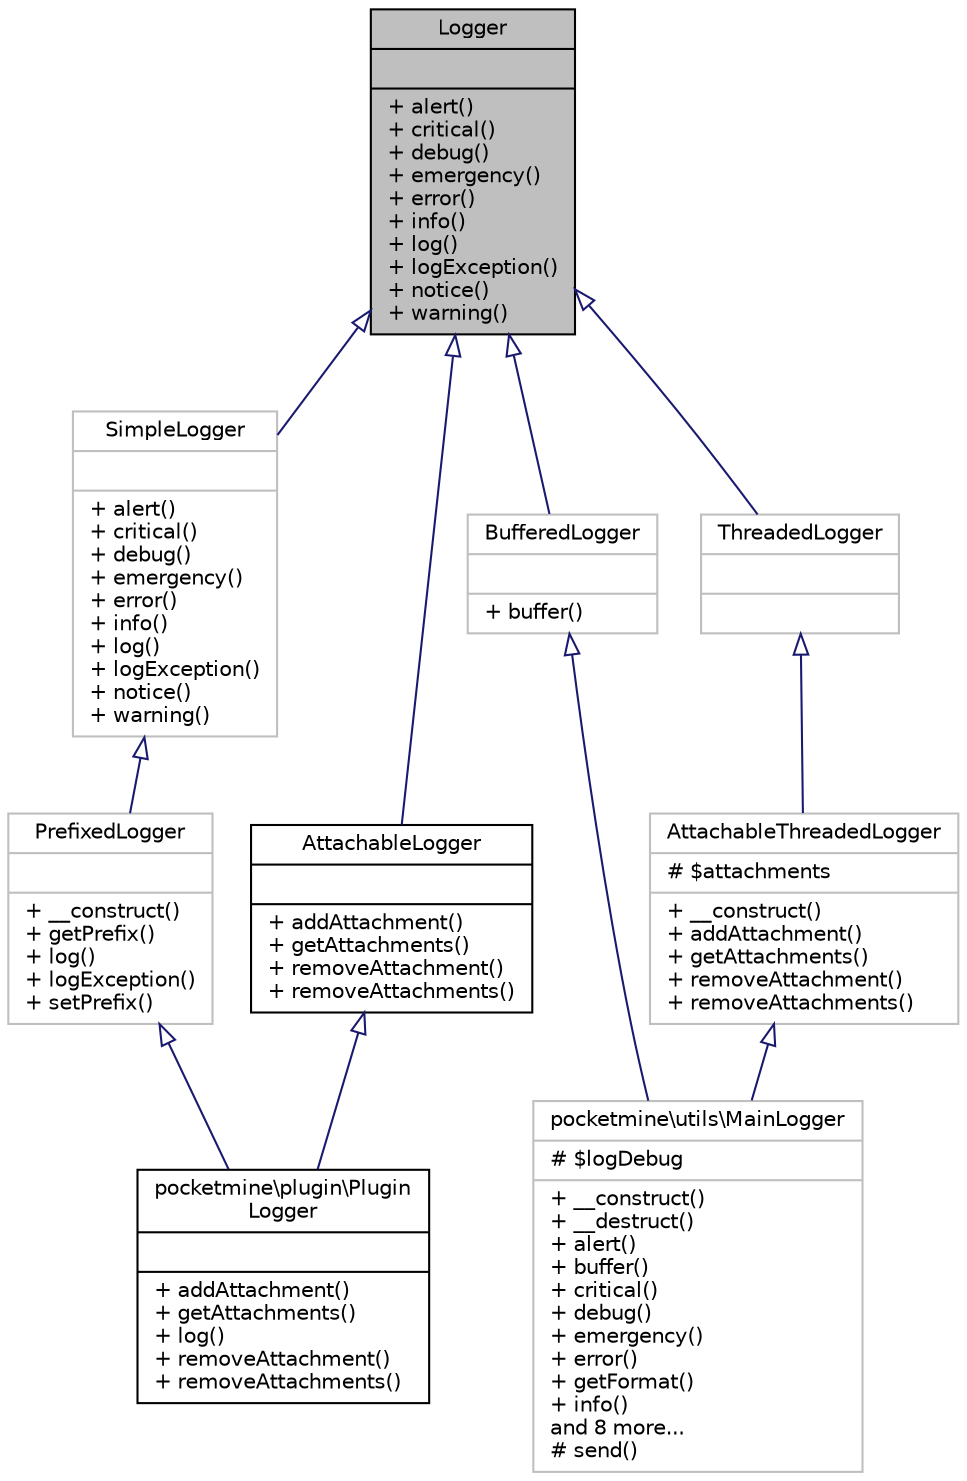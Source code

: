 digraph "Logger"
{
 // INTERACTIVE_SVG=YES
 // LATEX_PDF_SIZE
  edge [fontname="Helvetica",fontsize="10",labelfontname="Helvetica",labelfontsize="10"];
  node [fontname="Helvetica",fontsize="10",shape=record];
  Node1 [label="{Logger\n||+ alert()\l+ critical()\l+ debug()\l+ emergency()\l+ error()\l+ info()\l+ log()\l+ logException()\l+ notice()\l+ warning()\l}",height=0.2,width=0.4,color="black", fillcolor="grey75", style="filled", fontcolor="black",tooltip=" "];
  Node1 -> Node2 [dir="back",color="midnightblue",fontsize="10",style="solid",arrowtail="onormal",fontname="Helvetica"];
  Node2 [label="{AttachableLogger\n||+ addAttachment()\l+ getAttachments()\l+ removeAttachment()\l+ removeAttachments()\l}",height=0.2,width=0.4,color="black", fillcolor="white", style="filled",URL="$d9/d4f/interface_attachable_logger.html",tooltip=" "];
  Node2 -> Node3 [dir="back",color="midnightblue",fontsize="10",style="solid",arrowtail="onormal",fontname="Helvetica"];
  Node3 [label="{pocketmine\\plugin\\Plugin\lLogger\n||+ addAttachment()\l+ getAttachments()\l+ log()\l+ removeAttachment()\l+ removeAttachments()\l}",height=0.2,width=0.4,color="black", fillcolor="white", style="filled",URL="$de/dc8/classpocketmine_1_1plugin_1_1_plugin_logger.html",tooltip=" "];
  Node1 -> Node4 [dir="back",color="midnightblue",fontsize="10",style="solid",arrowtail="onormal",fontname="Helvetica"];
  Node4 [label="{BufferedLogger\n||+ buffer()\l}",height=0.2,width=0.4,color="grey75", fillcolor="white", style="filled",URL="$d3/d4b/interface_buffered_logger.html",tooltip=" "];
  Node4 -> Node5 [dir="back",color="midnightblue",fontsize="10",style="solid",arrowtail="onormal",fontname="Helvetica"];
  Node5 [label="{pocketmine\\utils\\MainLogger\n|# $logDebug\l|+ __construct()\l+ __destruct()\l+ alert()\l+ buffer()\l+ critical()\l+ debug()\l+ emergency()\l+ error()\l+ getFormat()\l+ info()\land 8 more...\l# send()\l}",height=0.2,width=0.4,color="grey75", fillcolor="white", style="filled",URL="$d9/d27/classpocketmine_1_1utils_1_1_main_logger.html",tooltip=" "];
  Node1 -> Node6 [dir="back",color="midnightblue",fontsize="10",style="solid",arrowtail="onormal",fontname="Helvetica"];
  Node6 [label="{SimpleLogger\n||+ alert()\l+ critical()\l+ debug()\l+ emergency()\l+ error()\l+ info()\l+ log()\l+ logException()\l+ notice()\l+ warning()\l}",height=0.2,width=0.4,color="grey75", fillcolor="white", style="filled",URL="$d9/df4/class_simple_logger.html",tooltip=" "];
  Node6 -> Node7 [dir="back",color="midnightblue",fontsize="10",style="solid",arrowtail="onormal",fontname="Helvetica"];
  Node7 [label="{PrefixedLogger\n||+ __construct()\l+ getPrefix()\l+ log()\l+ logException()\l+ setPrefix()\l}",height=0.2,width=0.4,color="grey75", fillcolor="white", style="filled",URL="$d9/d00/class_prefixed_logger.html",tooltip=" "];
  Node7 -> Node3 [dir="back",color="midnightblue",fontsize="10",style="solid",arrowtail="onormal",fontname="Helvetica"];
  Node1 -> Node8 [dir="back",color="midnightblue",fontsize="10",style="solid",arrowtail="onormal",fontname="Helvetica"];
  Node8 [label="{ThreadedLogger\n||}",height=0.2,width=0.4,color="grey75", fillcolor="white", style="filled",URL="$d0/d55/class_threaded_logger.html",tooltip=" "];
  Node8 -> Node9 [dir="back",color="midnightblue",fontsize="10",style="solid",arrowtail="onormal",fontname="Helvetica"];
  Node9 [label="{AttachableThreadedLogger\n|# $attachments\l|+ __construct()\l+ addAttachment()\l+ getAttachments()\l+ removeAttachment()\l+ removeAttachments()\l}",height=0.2,width=0.4,color="grey75", fillcolor="white", style="filled",URL="$d3/db3/class_attachable_threaded_logger.html",tooltip=" "];
  Node9 -> Node5 [dir="back",color="midnightblue",fontsize="10",style="solid",arrowtail="onormal",fontname="Helvetica"];
}
